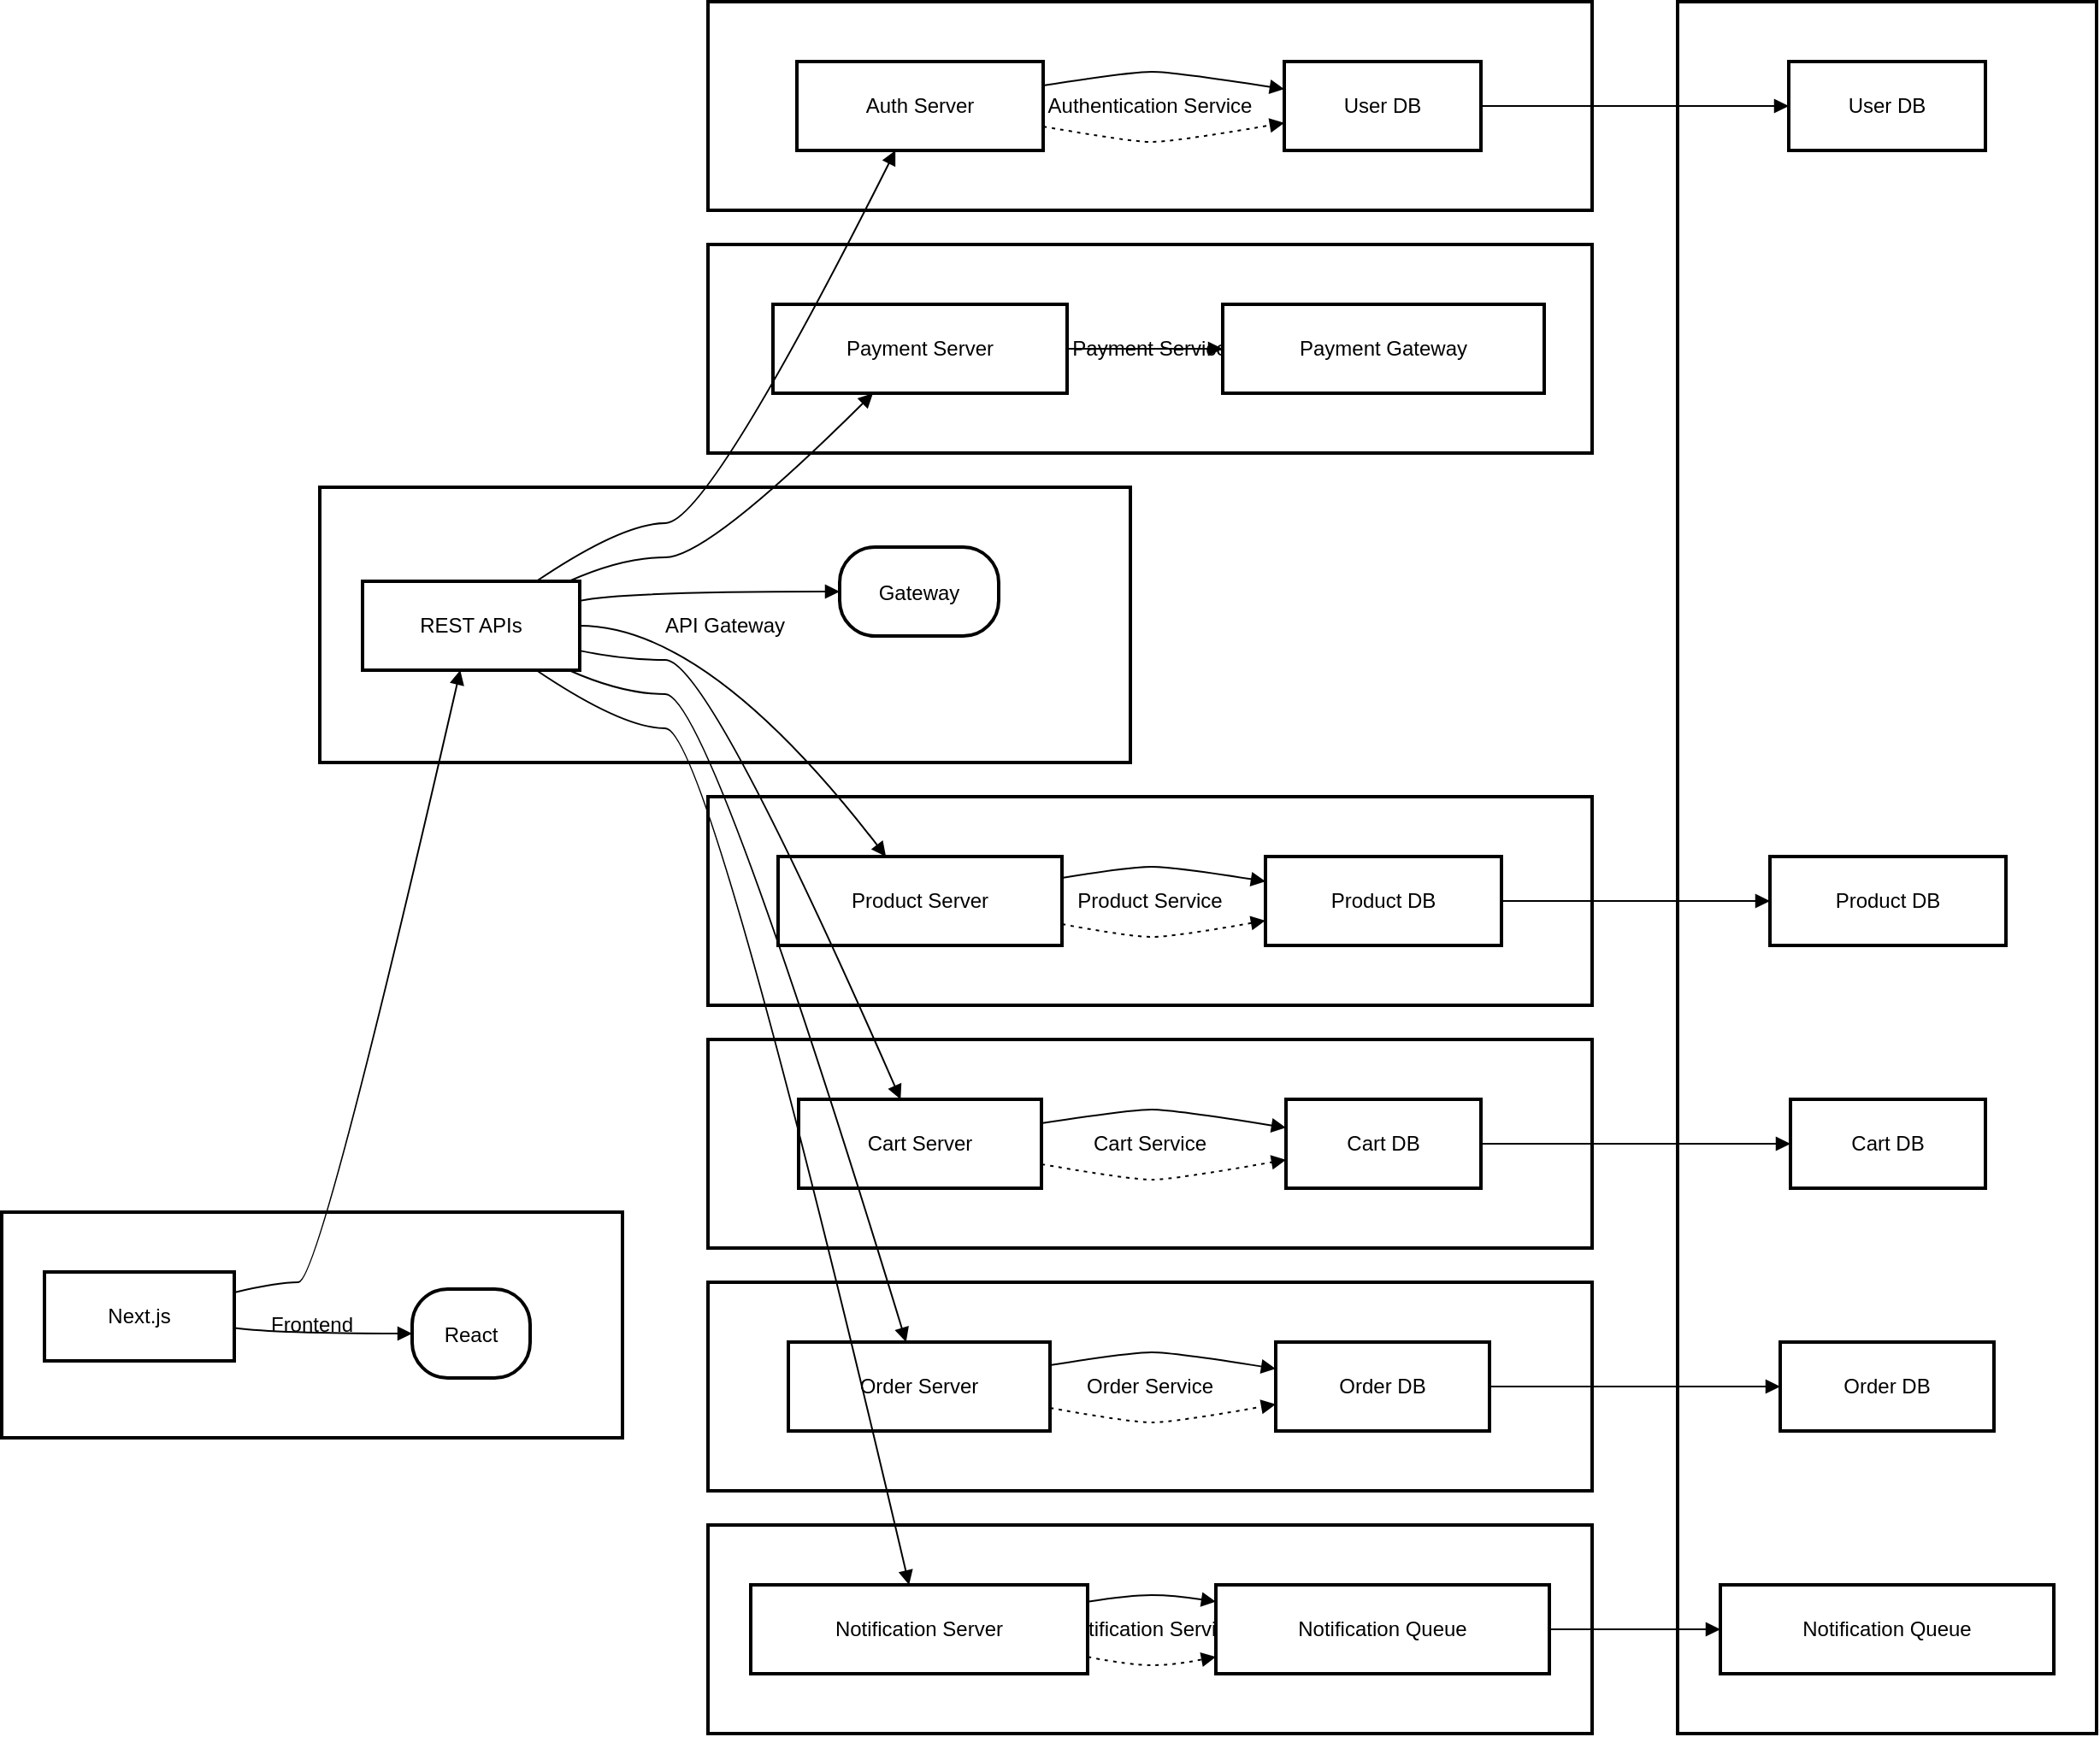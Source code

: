 <mxGraphModel><root><mxCell id="0"/><mxCell id="1" parent="0"/><mxCell id="2" value="Database Cluster" style="whiteSpace=wrap;strokeWidth=2;" vertex="1" parent="1"><mxGeometry x="988" y="8" width="245" height="1013" as="geometry"/></mxCell><mxCell id="3" value="Notification Service" style="whiteSpace=wrap;strokeWidth=2;" vertex="1" parent="1"><mxGeometry x="421" y="899" width="517" height="122" as="geometry"/></mxCell><mxCell id="4" value="Payment Service" style="whiteSpace=wrap;strokeWidth=2;" vertex="1" parent="1"><mxGeometry x="421" y="150" width="517" height="122" as="geometry"/></mxCell><mxCell id="5" value="Order Service" style="whiteSpace=wrap;strokeWidth=2;" vertex="1" parent="1"><mxGeometry x="421" y="757" width="517" height="122" as="geometry"/></mxCell><mxCell id="6" value="Cart Service" style="whiteSpace=wrap;strokeWidth=2;" vertex="1" parent="1"><mxGeometry x="421" y="615" width="517" height="122" as="geometry"/></mxCell><mxCell id="7" value="Product Service" style="whiteSpace=wrap;strokeWidth=2;" vertex="1" parent="1"><mxGeometry x="421" y="473" width="517" height="122" as="geometry"/></mxCell><mxCell id="8" value="Authentication Service" style="whiteSpace=wrap;strokeWidth=2;" vertex="1" parent="1"><mxGeometry x="421" y="8" width="517" height="122" as="geometry"/></mxCell><mxCell id="9" value="API Gateway" style="whiteSpace=wrap;strokeWidth=2;" vertex="1" parent="1"><mxGeometry x="194" y="292" width="474" height="161" as="geometry"/></mxCell><mxCell id="10" value="Frontend" style="whiteSpace=wrap;strokeWidth=2;" vertex="1" parent="1"><mxGeometry x="8" y="716" width="363" height="132" as="geometry"/></mxCell><mxCell id="11" value="Next.js" style="whiteSpace=wrap;strokeWidth=2;" vertex="1" parent="1"><mxGeometry x="33" y="751" width="111" height="52" as="geometry"/></mxCell><mxCell id="12" value="React" style="rounded=1;arcSize=40;strokeWidth=2" vertex="1" parent="1"><mxGeometry x="248" y="761" width="69" height="52" as="geometry"/></mxCell><mxCell id="13" value="REST APIs" style="whiteSpace=wrap;strokeWidth=2;" vertex="1" parent="1"><mxGeometry x="219" y="347" width="127" height="52" as="geometry"/></mxCell><mxCell id="14" value="Gateway" style="rounded=1;arcSize=40;strokeWidth=2" vertex="1" parent="1"><mxGeometry x="498" y="327" width="93" height="52" as="geometry"/></mxCell><mxCell id="15" value="Auth Server" style="whiteSpace=wrap;strokeWidth=2;" vertex="1" parent="1"><mxGeometry x="473" y="43" width="144" height="52" as="geometry"/></mxCell><mxCell id="16" value="User DB" style="whiteSpace=wrap;strokeWidth=2;" vertex="1" parent="1"><mxGeometry x="758" y="43" width="115" height="52" as="geometry"/></mxCell><mxCell id="17" value="Product Server" style="whiteSpace=wrap;strokeWidth=2;" vertex="1" parent="1"><mxGeometry x="462" y="508" width="166" height="52" as="geometry"/></mxCell><mxCell id="18" value="Product DB" style="whiteSpace=wrap;strokeWidth=2;" vertex="1" parent="1"><mxGeometry x="747" y="508" width="138" height="52" as="geometry"/></mxCell><mxCell id="19" value="Cart Server" style="whiteSpace=wrap;strokeWidth=2;" vertex="1" parent="1"><mxGeometry x="474" y="650" width="142" height="52" as="geometry"/></mxCell><mxCell id="20" value="Cart DB" style="whiteSpace=wrap;strokeWidth=2;" vertex="1" parent="1"><mxGeometry x="759" y="650" width="114" height="52" as="geometry"/></mxCell><mxCell id="21" value="Order Server" style="whiteSpace=wrap;strokeWidth=2;" vertex="1" parent="1"><mxGeometry x="468" y="792" width="153" height="52" as="geometry"/></mxCell><mxCell id="22" value="Order DB" style="whiteSpace=wrap;strokeWidth=2;" vertex="1" parent="1"><mxGeometry x="753" y="792" width="125" height="52" as="geometry"/></mxCell><mxCell id="23" value="Payment Server" style="whiteSpace=wrap;strokeWidth=2;" vertex="1" parent="1"><mxGeometry x="459" y="185" width="172" height="52" as="geometry"/></mxCell><mxCell id="24" value="Payment Gateway" style="whiteSpace=wrap;strokeWidth=2;" vertex="1" parent="1"><mxGeometry x="722" y="185" width="188" height="52" as="geometry"/></mxCell><mxCell id="25" value="Notification Server" style="whiteSpace=wrap;strokeWidth=2;" vertex="1" parent="1"><mxGeometry x="446" y="934" width="197" height="52" as="geometry"/></mxCell><mxCell id="26" value="Notification Queue" style="whiteSpace=wrap;strokeWidth=2;" vertex="1" parent="1"><mxGeometry x="718" y="934" width="195" height="52" as="geometry"/></mxCell><mxCell id="27" value="User DB" style="whiteSpace=wrap;strokeWidth=2;" vertex="1" parent="1"><mxGeometry x="1053" y="43" width="115" height="52" as="geometry"/></mxCell><mxCell id="28" value="Product DB" style="whiteSpace=wrap;strokeWidth=2;" vertex="1" parent="1"><mxGeometry x="1042" y="508" width="138" height="52" as="geometry"/></mxCell><mxCell id="29" value="Cart DB" style="whiteSpace=wrap;strokeWidth=2;" vertex="1" parent="1"><mxGeometry x="1054" y="650" width="114" height="52" as="geometry"/></mxCell><mxCell id="30" value="Order DB" style="whiteSpace=wrap;strokeWidth=2;" vertex="1" parent="1"><mxGeometry x="1048" y="792" width="125" height="52" as="geometry"/></mxCell><mxCell id="31" value="Notification Queue" style="whiteSpace=wrap;strokeWidth=2;" vertex="1" parent="1"><mxGeometry x="1013" y="934" width="195" height="52" as="geometry"/></mxCell><mxCell id="32" value="" style="curved=1;startArrow=none;endArrow=block;exitX=1;exitY=0.63;entryX=0;entryY=0.5;" edge="1" parent="1" source="11" target="12"><mxGeometry relative="1" as="geometry"><Array as="points"><mxPoint x="169" y="787"/></Array></mxGeometry></mxCell><mxCell id="33" value="" style="curved=1;startArrow=none;endArrow=block;exitX=1;exitY=0.22;entryX=0;entryY=0.5;" edge="1" parent="1" source="13" target="14"><mxGeometry relative="1" as="geometry"><Array as="points"><mxPoint x="371" y="353"/></Array></mxGeometry></mxCell><mxCell id="34" value="" style="curved=1;startArrow=none;endArrow=block;exitX=1;exitY=0.27;entryX=0;entryY=0.31;" edge="1" parent="1" source="15" target="16"><mxGeometry relative="1" as="geometry"><Array as="points"><mxPoint x="668" y="49"/><mxPoint x="693" y="49"/></Array></mxGeometry></mxCell><mxCell id="35" value="" style="curved=1;startArrow=none;endArrow=block;exitX=1;exitY=0.24;entryX=0;entryY=0.28;" edge="1" parent="1" source="17" target="18"><mxGeometry relative="1" as="geometry"><Array as="points"><mxPoint x="668" y="514"/><mxPoint x="693" y="514"/></Array></mxGeometry></mxCell><mxCell id="36" value="" style="curved=1;startArrow=none;endArrow=block;exitX=1;exitY=0.27;entryX=0;entryY=0.32;" edge="1" parent="1" source="19" target="20"><mxGeometry relative="1" as="geometry"><Array as="points"><mxPoint x="668" y="656"/><mxPoint x="693" y="656"/></Array></mxGeometry></mxCell><mxCell id="37" value="" style="curved=1;startArrow=none;endArrow=block;exitX=1;exitY=0.26;entryX=0;entryY=0.3;" edge="1" parent="1" source="21" target="22"><mxGeometry relative="1" as="geometry"><Array as="points"><mxPoint x="668" y="798"/><mxPoint x="693" y="798"/></Array></mxGeometry></mxCell><mxCell id="38" value="" style="curved=1;startArrow=none;endArrow=block;exitX=1;exitY=0.5;entryX=0;entryY=0.5;" edge="1" parent="1" source="23" target="24"><mxGeometry relative="1" as="geometry"><Array as="points"/></mxGeometry></mxCell><mxCell id="39" value="" style="curved=1;startArrow=none;endArrow=block;exitX=1;exitY=0.19;entryX=0;entryY=0.19;" edge="1" parent="1" source="25" target="26"><mxGeometry relative="1" as="geometry"><Array as="points"><mxPoint x="668" y="940"/><mxPoint x="693" y="940"/></Array></mxGeometry></mxCell><mxCell id="40" value="" style="curved=1;startArrow=none;endArrow=block;exitX=1;exitY=0.23;entryX=0.45;entryY=1;" edge="1" parent="1" source="11" target="13"><mxGeometry relative="1" as="geometry"><Array as="points"><mxPoint x="169" y="757"/><mxPoint x="194" y="757"/></Array></mxGeometry></mxCell><mxCell id="41" value="" style="curved=1;startArrow=none;endArrow=block;exitX=0.8;exitY=0;entryX=0.4;entryY=1;" edge="1" parent="1" source="13" target="15"><mxGeometry relative="1" as="geometry"><Array as="points"><mxPoint x="371" y="313"/><mxPoint x="421" y="313"/></Array></mxGeometry></mxCell><mxCell id="42" value="" style="curved=1;startArrow=none;endArrow=block;exitX=1;exitY=0.5;entryX=0.38;entryY=0;" edge="1" parent="1" source="13" target="17"><mxGeometry relative="1" as="geometry"><Array as="points"><mxPoint x="421" y="373"/></Array></mxGeometry></mxCell><mxCell id="43" value="" style="curved=1;startArrow=none;endArrow=block;exitX=1;exitY=0.78;entryX=0.42;entryY=0;" edge="1" parent="1" source="13" target="19"><mxGeometry relative="1" as="geometry"><Array as="points"><mxPoint x="371" y="393"/><mxPoint x="421" y="393"/></Array></mxGeometry></mxCell><mxCell id="44" value="" style="curved=1;startArrow=none;endArrow=block;exitX=0.95;exitY=1;entryX=0.45;entryY=0;" edge="1" parent="1" source="13" target="21"><mxGeometry relative="1" as="geometry"><Array as="points"><mxPoint x="371" y="413"/><mxPoint x="421" y="413"/></Array></mxGeometry></mxCell><mxCell id="45" value="" style="curved=1;startArrow=none;endArrow=block;exitX=0.95;exitY=0;entryX=0.34;entryY=1;" edge="1" parent="1" source="13" target="23"><mxGeometry relative="1" as="geometry"><Array as="points"><mxPoint x="371" y="333"/><mxPoint x="421" y="333"/></Array></mxGeometry></mxCell><mxCell id="46" value="" style="curved=1;startArrow=none;endArrow=block;exitX=0.8;exitY=1;entryX=0.47;entryY=0;" edge="1" parent="1" source="13" target="25"><mxGeometry relative="1" as="geometry"><Array as="points"><mxPoint x="371" y="433"/><mxPoint x="421" y="433"/></Array></mxGeometry></mxCell><mxCell id="47" value="" style="curved=1;dashed=1;dashPattern=2 3;startArrow=none;endArrow=block;exitX=1;exitY=0.73;entryX=0;entryY=0.69;" edge="1" parent="1" source="15" target="16"><mxGeometry relative="1" as="geometry"><Array as="points"><mxPoint x="668" y="90"/><mxPoint x="693" y="90"/></Array></mxGeometry></mxCell><mxCell id="48" value="" style="curved=1;dashed=1;dashPattern=2 3;startArrow=none;endArrow=block;exitX=1;exitY=0.76;entryX=0;entryY=0.72;" edge="1" parent="1" source="17" target="18"><mxGeometry relative="1" as="geometry"><Array as="points"><mxPoint x="668" y="555"/><mxPoint x="693" y="555"/></Array></mxGeometry></mxCell><mxCell id="49" value="" style="curved=1;dashed=1;dashPattern=2 3;startArrow=none;endArrow=block;exitX=1;exitY=0.73;entryX=0;entryY=0.68;" edge="1" parent="1" source="19" target="20"><mxGeometry relative="1" as="geometry"><Array as="points"><mxPoint x="668" y="697"/><mxPoint x="693" y="697"/></Array></mxGeometry></mxCell><mxCell id="50" value="" style="curved=1;dashed=1;dashPattern=2 3;startArrow=none;endArrow=block;exitX=1;exitY=0.74;entryX=0;entryY=0.7;" edge="1" parent="1" source="21" target="22"><mxGeometry relative="1" as="geometry"><Array as="points"><mxPoint x="668" y="839"/><mxPoint x="693" y="839"/></Array></mxGeometry></mxCell><mxCell id="51" value="" style="curved=1;dashed=1;dashPattern=2 3;startArrow=none;endArrow=block;exitX=1;exitY=0.81;entryX=0;entryY=0.81;" edge="1" parent="1" source="25" target="26"><mxGeometry relative="1" as="geometry"><Array as="points"><mxPoint x="668" y="981"/><mxPoint x="693" y="981"/></Array></mxGeometry></mxCell><mxCell id="52" value="" style="curved=1;startArrow=none;endArrow=block;exitX=1;exitY=0.5;entryX=0;entryY=0.5;" edge="1" parent="1" source="16" target="27"><mxGeometry relative="1" as="geometry"><Array as="points"/></mxGeometry></mxCell><mxCell id="53" value="" style="curved=1;startArrow=none;endArrow=block;exitX=1;exitY=0.5;entryX=0;entryY=0.5;" edge="1" parent="1" source="18" target="28"><mxGeometry relative="1" as="geometry"><Array as="points"/></mxGeometry></mxCell><mxCell id="54" value="" style="curved=1;startArrow=none;endArrow=block;exitX=1;exitY=0.5;entryX=0;entryY=0.5;" edge="1" parent="1" source="20" target="29"><mxGeometry relative="1" as="geometry"><Array as="points"/></mxGeometry></mxCell><mxCell id="55" value="" style="curved=1;startArrow=none;endArrow=block;exitX=1;exitY=0.5;entryX=0;entryY=0.5;" edge="1" parent="1" source="22" target="30"><mxGeometry relative="1" as="geometry"><Array as="points"/></mxGeometry></mxCell><mxCell id="56" value="" style="curved=1;startArrow=none;endArrow=block;exitX=1;exitY=0.5;entryX=0;entryY=0.5;" edge="1" parent="1" source="26" target="31"><mxGeometry relative="1" as="geometry"><Array as="points"/></mxGeometry></mxCell></root></mxGraphModel>